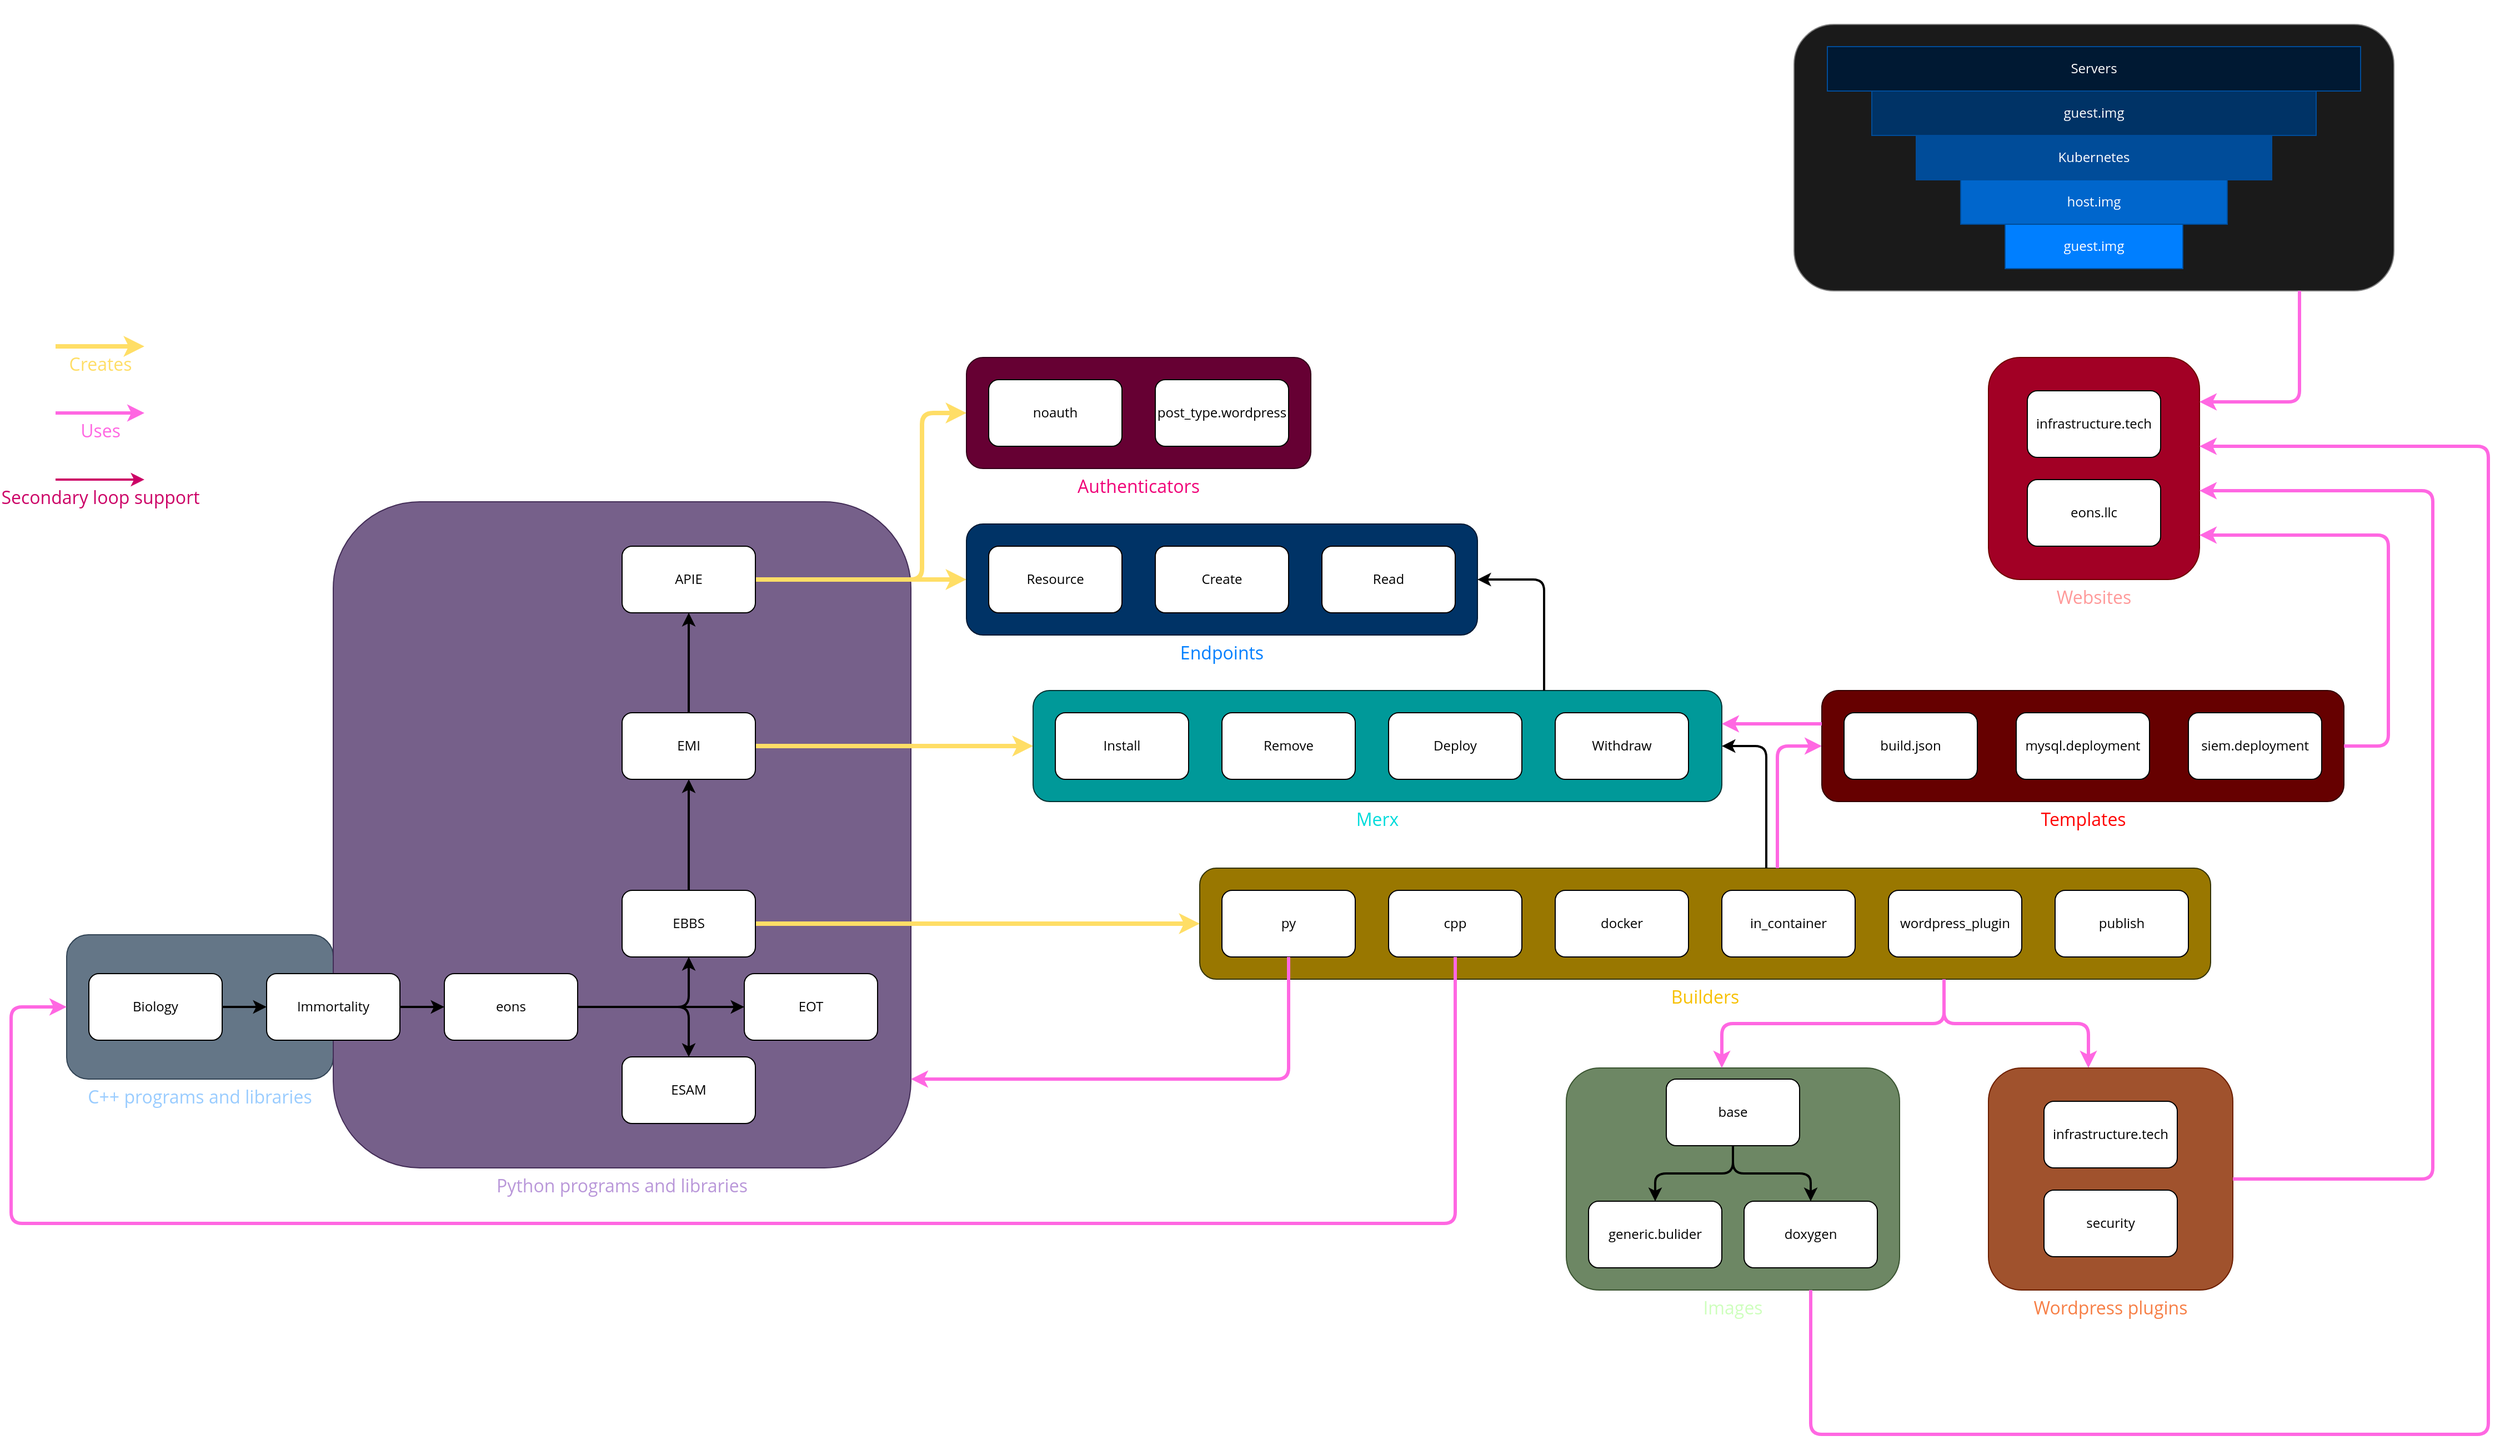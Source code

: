 <mxfile>
    <diagram id="HxWeZkBMZzglkSYcSrte" name="Page-1">
        <mxGraphModel dx="1662" dy="945" grid="1" gridSize="10" guides="1" tooltips="1" connect="1" arrows="1" fold="1" page="0" pageScale="1" pageWidth="850" pageHeight="1100" background="none" math="0" shadow="0">
            <root>
                <mxCell id="0"/>
                <mxCell id="1" parent="0"/>
                <mxCell id="10" value="C++ programs and libraries" style="group;labelPosition=center;verticalLabelPosition=bottom;align=center;verticalAlign=top;fontSize=16;fontColor=#99CCFF;fontFamily=Open Sans;fontSource=https%3A%2F%2Ffonts.googleapis.com%2Fcss%3Ffamily%3DOpen%2BSans;" parent="1" vertex="1" connectable="0">
                    <mxGeometry x="-290" y="560" width="240" height="130" as="geometry"/>
                </mxCell>
                <mxCell id="11" value="" style="rounded=1;whiteSpace=wrap;html=1;fillColor=#647687;strokeColor=#314354;fontFamily=Open Sans;fontSource=https%3A%2F%2Ffonts.googleapis.com%2Fcss%3Ffamily%3DOpen%2BSans;fontColor=#ffffff;" parent="10" vertex="1">
                    <mxGeometry width="240" height="130" as="geometry"/>
                </mxCell>
                <mxCell id="2osQ3PGrTZjhwpNe1hat-28" value="Websites" style="group;fontColor=#FF9999;fontSize=16;labelPosition=center;verticalLabelPosition=bottom;align=center;verticalAlign=top;fontFamily=Open Sans;fontSource=https%3A%2F%2Ffonts.googleapis.com%2Fcss%3Ffamily%3DOpen%2BSans;" parent="1" vertex="1" connectable="0">
                    <mxGeometry x="1440" y="40" width="190" height="200" as="geometry"/>
                </mxCell>
                <mxCell id="2osQ3PGrTZjhwpNe1hat-27" value="" style="rounded=1;whiteSpace=wrap;html=1;fillColor=#a20025;strokeColor=#6F0000;fontFamily=Open Sans;fontSource=https%3A%2F%2Ffonts.googleapis.com%2Fcss%3Ffamily%3DOpen%2BSans;fontColor=#ffffff;" parent="2osQ3PGrTZjhwpNe1hat-28" vertex="1">
                    <mxGeometry width="190" height="200" as="geometry"/>
                </mxCell>
                <mxCell id="2osQ3PGrTZjhwpNe1hat-11" value="eons.llc" style="rounded=1;whiteSpace=wrap;html=1;fontFamily=Open Sans;fontSource=https%3A%2F%2Ffonts.googleapis.com%2Fcss%3Ffamily%3DOpen%2BSans;" parent="2osQ3PGrTZjhwpNe1hat-28" vertex="1">
                    <mxGeometry x="35" y="110" width="120" height="60" as="geometry"/>
                </mxCell>
                <mxCell id="2osQ3PGrTZjhwpNe1hat-26" value="infrastructure.tech" style="rounded=1;whiteSpace=wrap;html=1;fontFamily=Open Sans;fontSource=https%3A%2F%2Ffonts.googleapis.com%2Fcss%3Ffamily%3DOpen%2BSans;" parent="2osQ3PGrTZjhwpNe1hat-28" vertex="1">
                    <mxGeometry x="35" y="30" width="120" height="60" as="geometry"/>
                </mxCell>
                <mxCell id="2osQ3PGrTZjhwpNe1hat-74" value="&lt;font&gt;Uses&lt;/font&gt;" style="endArrow=classic;html=1;rounded=1;fontSize=16;fontColor=#FF67E2;strokeColor=#FF67E2;strokeWidth=3;jumpStyle=arc;labelPosition=center;verticalLabelPosition=bottom;align=center;verticalAlign=top;labelBackgroundColor=none;fontFamily=Open Sans;fontSource=https%3A%2F%2Ffonts.googleapis.com%2Fcss%3Ffamily%3DOpen%2BSans;" parent="1" edge="1">
                    <mxGeometry width="50" height="50" relative="1" as="geometry">
                        <mxPoint x="-300" y="90" as="sourcePoint"/>
                        <mxPoint x="-220" y="90" as="targetPoint"/>
                    </mxGeometry>
                </mxCell>
                <mxCell id="2osQ3PGrTZjhwpNe1hat-76" value="Creates" style="endArrow=classic;html=1;rounded=1;fontSize=16;fontColor=#FFDE66;strokeColor=#FFDE66;strokeWidth=4;jumpStyle=arc;labelPosition=center;verticalLabelPosition=bottom;align=center;verticalAlign=top;labelBackgroundColor=none;fontFamily=Open Sans;fontSource=https%3A%2F%2Ffonts.googleapis.com%2Fcss%3Ffamily%3DOpen%2BSans;" parent="1" edge="1">
                    <mxGeometry width="50" height="50" relative="1" as="geometry">
                        <mxPoint x="-300" y="30" as="sourcePoint"/>
                        <mxPoint x="-220" y="30" as="targetPoint"/>
                    </mxGeometry>
                </mxCell>
                <mxCell id="2osQ3PGrTZjhwpNe1hat-77" value="&lt;font&gt;Secondary loop support&lt;/font&gt;" style="endArrow=classic;html=1;rounded=1;fontSize=16;fontColor=#CC0066;strokeColor=#CC0066;strokeWidth=2;jumpStyle=arc;labelPosition=center;verticalLabelPosition=bottom;align=center;verticalAlign=top;labelBackgroundColor=none;fontFamily=Open Sans;fontSource=https%3A%2F%2Ffonts.googleapis.com%2Fcss%3Ffamily%3DOpen%2BSans;" parent="1" edge="1">
                    <mxGeometry width="50" height="50" relative="1" as="geometry">
                        <mxPoint x="-300" y="150" as="sourcePoint"/>
                        <mxPoint x="-220" y="150" as="targetPoint"/>
                    </mxGeometry>
                </mxCell>
                <mxCell id="2osQ3PGrTZjhwpNe1hat-78" value="&lt;font&gt;Dependency&lt;/font&gt;" style="endArrow=classic;html=1;rounded=1;fontSize=16;fontColor=#FFFFFF;strokeColor=#FFFFFF;strokeWidth=2;jumpStyle=arc;labelPosition=center;verticalLabelPosition=bottom;align=center;verticalAlign=top;labelBackgroundColor=none;fontFamily=Open Sans;fontSource=https%3A%2F%2Ffonts.googleapis.com%2Fcss%3Ffamily%3DOpen%2BSans;" parent="1" edge="1">
                    <mxGeometry width="50" height="50" relative="1" as="geometry">
                        <mxPoint x="-300" y="207" as="sourcePoint"/>
                        <mxPoint x="-220" y="207" as="targetPoint"/>
                    </mxGeometry>
                </mxCell>
                <mxCell id="2osQ3PGrTZjhwpNe1hat-22" value="Python programs and libraries" style="rounded=1;whiteSpace=wrap;html=1;fillColor=#76608a;strokeColor=#432D57;fontFamily=Open Sans;fontSource=https%3A%2F%2Ffonts.googleapis.com%2Fcss%3Ffamily%3DOpen%2BSans;fontColor=#B997D9;verticalAlign=top;labelPosition=center;verticalLabelPosition=bottom;align=center;fontSize=16;" parent="1" vertex="1">
                    <mxGeometry x="-50" y="170" width="520" height="600" as="geometry"/>
                </mxCell>
                <mxCell id="7" style="edgeStyle=none;html=1;strokeWidth=2;" parent="1" source="2osQ3PGrTZjhwpNe1hat-1" target="6" edge="1">
                    <mxGeometry relative="1" as="geometry"/>
                </mxCell>
                <mxCell id="17" style="edgeStyle=none;html=1;strokeWidth=4;fontSize=16;fontColor=#FFDE66;labelBackgroundColor=none;fontFamily=Open Sans;verticalAlign=top;strokeColor=#FFDE66;fontSource=https%3A%2F%2Ffonts.googleapis.com%2Fcss%3Ffamily%3DOpen%2BSans;" parent="1" source="2osQ3PGrTZjhwpNe1hat-1" target="2osQ3PGrTZjhwpNe1hat-9" edge="1">
                    <mxGeometry relative="1" as="geometry"/>
                </mxCell>
                <mxCell id="2osQ3PGrTZjhwpNe1hat-1" value="EBBS" style="rounded=1;whiteSpace=wrap;html=1;fontFamily=Open Sans;fontSource=https%3A%2F%2Ffonts.googleapis.com%2Fcss%3Ffamily%3DOpen%2BSans;" parent="1" vertex="1">
                    <mxGeometry x="210" y="520" width="120" height="60" as="geometry"/>
                </mxCell>
                <mxCell id="2osQ3PGrTZjhwpNe1hat-30" style="edgeStyle=orthogonalEdgeStyle;rounded=1;orthogonalLoop=1;jettySize=auto;html=1;exitX=1;exitY=0.5;exitDx=0;exitDy=0;entryX=0.5;entryY=1;entryDx=0;entryDy=0;strokeWidth=2;fontFamily=Open Sans;fontSource=https%3A%2F%2Ffonts.googleapis.com%2Fcss%3Ffamily%3DOpen%2BSans;" parent="1" source="2osQ3PGrTZjhwpNe1hat-2" target="2osQ3PGrTZjhwpNe1hat-1" edge="1">
                    <mxGeometry relative="1" as="geometry"/>
                </mxCell>
                <mxCell id="2osQ3PGrTZjhwpNe1hat-2" value="eons" style="rounded=1;whiteSpace=wrap;html=1;fontFamily=Open Sans;fontSource=https%3A%2F%2Ffonts.googleapis.com%2Fcss%3Ffamily%3DOpen%2BSans;" parent="1" vertex="1">
                    <mxGeometry x="50" y="595" width="120" height="60" as="geometry"/>
                </mxCell>
                <mxCell id="2osQ3PGrTZjhwpNe1hat-8" value="ESAM" style="rounded=1;whiteSpace=wrap;html=1;fontFamily=Open Sans;fontSource=https%3A%2F%2Ffonts.googleapis.com%2Fcss%3Ffamily%3DOpen%2BSans;" parent="1" vertex="1">
                    <mxGeometry x="210" y="670" width="120" height="60" as="geometry"/>
                </mxCell>
                <mxCell id="2osQ3PGrTZjhwpNe1hat-31" style="edgeStyle=orthogonalEdgeStyle;rounded=1;orthogonalLoop=1;jettySize=auto;html=1;exitX=1;exitY=0.5;exitDx=0;exitDy=0;entryX=0.5;entryY=0;entryDx=0;entryDy=0;strokeWidth=2;fontFamily=Open Sans;fontSource=https%3A%2F%2Ffonts.googleapis.com%2Fcss%3Ffamily%3DOpen%2BSans;" parent="1" source="2osQ3PGrTZjhwpNe1hat-2" target="2osQ3PGrTZjhwpNe1hat-8" edge="1">
                    <mxGeometry relative="1" as="geometry"/>
                </mxCell>
                <mxCell id="2osQ3PGrTZjhwpNe1hat-34" value="EOT" style="rounded=1;whiteSpace=wrap;html=1;fontFamily=Open Sans;fontSource=https%3A%2F%2Ffonts.googleapis.com%2Fcss%3Ffamily%3DOpen%2BSans;" parent="1" vertex="1">
                    <mxGeometry x="320" y="595" width="120" height="60" as="geometry"/>
                </mxCell>
                <mxCell id="2osQ3PGrTZjhwpNe1hat-35" style="edgeStyle=orthogonalEdgeStyle;rounded=1;orthogonalLoop=1;jettySize=auto;html=1;exitX=1;exitY=0.5;exitDx=0;exitDy=0;entryX=0;entryY=0.5;entryDx=0;entryDy=0;strokeWidth=2;fontFamily=Open Sans;fontSource=https%3A%2F%2Ffonts.googleapis.com%2Fcss%3Ffamily%3DOpen%2BSans;" parent="1" source="2osQ3PGrTZjhwpNe1hat-2" target="2osQ3PGrTZjhwpNe1hat-34" edge="1">
                    <mxGeometry relative="1" as="geometry"/>
                </mxCell>
                <mxCell id="4" style="edgeStyle=none;html=1;strokeWidth=2;" parent="1" source="2" target="3" edge="1">
                    <mxGeometry relative="1" as="geometry"/>
                </mxCell>
                <mxCell id="2" value="Biology" style="rounded=1;whiteSpace=wrap;html=1;fontFamily=Open Sans;fontSource=https%3A%2F%2Ffonts.googleapis.com%2Fcss%3Ffamily%3DOpen%2BSans;" parent="1" vertex="1">
                    <mxGeometry x="-270" y="595" width="120" height="60" as="geometry"/>
                </mxCell>
                <mxCell id="5" style="edgeStyle=none;html=1;strokeWidth=2;" parent="1" source="3" target="2osQ3PGrTZjhwpNe1hat-2" edge="1">
                    <mxGeometry relative="1" as="geometry"/>
                </mxCell>
                <mxCell id="3" value="Immortality" style="rounded=1;whiteSpace=wrap;html=1;fontFamily=Open Sans;fontSource=https%3A%2F%2Ffonts.googleapis.com%2Fcss%3Ffamily%3DOpen%2BSans;" parent="1" vertex="1">
                    <mxGeometry x="-110" y="595" width="120" height="60" as="geometry"/>
                </mxCell>
                <mxCell id="9" style="edgeStyle=none;html=1;strokeWidth=2;" parent="1" source="6" target="8" edge="1">
                    <mxGeometry relative="1" as="geometry"/>
                </mxCell>
                <mxCell id="29" style="edgeStyle=none;html=1;labelBackgroundColor=none;fontSize=16;fontFamily=Open Sans;verticalAlign=top;strokeColor=#FFDE66;fontColor=#FFDE66;strokeWidth=4;fontSource=https%3A%2F%2Ffonts.googleapis.com%2Fcss%3Ffamily%3DOpen%2BSans;" edge="1" parent="1" source="6" target="20">
                    <mxGeometry relative="1" as="geometry"/>
                </mxCell>
                <mxCell id="6" value="EMI" style="rounded=1;whiteSpace=wrap;html=1;fontFamily=Open Sans;fontSource=https%3A%2F%2Ffonts.googleapis.com%2Fcss%3Ffamily%3DOpen%2BSans;" parent="1" vertex="1">
                    <mxGeometry x="210" y="360" width="120" height="60" as="geometry"/>
                </mxCell>
                <mxCell id="42" style="edgeStyle=orthogonalEdgeStyle;html=1;fontColor=#FFDE66;jumpStyle=arc;labelBackgroundColor=none;fontSize=16;fontFamily=Open Sans;verticalAlign=top;strokeColor=#FFDE66;strokeWidth=4;fontSource=https%3A%2F%2Ffonts.googleapis.com%2Fcss%3Ffamily%3DOpen%2BSans;" edge="1" parent="1" source="8" target="31">
                    <mxGeometry relative="1" as="geometry"/>
                </mxCell>
                <mxCell id="44" style="edgeStyle=orthogonalEdgeStyle;jumpStyle=arc;html=1;fontColor=#FFDE66;labelBackgroundColor=none;fontSize=16;fontFamily=Open Sans;verticalAlign=top;strokeColor=#FFDE66;strokeWidth=4;fontSource=https%3A%2F%2Ffonts.googleapis.com%2Fcss%3Ffamily%3DOpen%2BSans;" edge="1" parent="1" source="8" target="38">
                    <mxGeometry relative="1" as="geometry">
                        <Array as="points">
                            <mxPoint x="480" y="240"/>
                            <mxPoint x="480" y="90"/>
                        </Array>
                    </mxGeometry>
                </mxCell>
                <mxCell id="8" value="APIE" style="rounded=1;whiteSpace=wrap;html=1;fontFamily=Open Sans;fontSource=https%3A%2F%2Ffonts.googleapis.com%2Fcss%3Ffamily%3DOpen%2BSans;" parent="1" vertex="1">
                    <mxGeometry x="210" y="210" width="120" height="60" as="geometry"/>
                </mxCell>
                <mxCell id="27" value="" style="group" parent="1" vertex="1" connectable="0">
                    <mxGeometry x="730" y="500" width="910" height="100" as="geometry"/>
                </mxCell>
                <mxCell id="2osQ3PGrTZjhwpNe1hat-9" value="Builders" style="rounded=1;whiteSpace=wrap;html=1;fillColor=#997700;strokeColor=#333300;fontFamily=Open Sans;fontSource=https%3A%2F%2Ffonts.googleapis.com%2Fcss%3Ffamily%3DOpen%2BSans;fontColor=#F7C000;rotation=0;labelPosition=center;verticalLabelPosition=bottom;align=center;verticalAlign=top;fontSize=16;" parent="27" vertex="1">
                    <mxGeometry width="910" height="100" as="geometry"/>
                </mxCell>
                <mxCell id="2osQ3PGrTZjhwpNe1hat-3" value="py" style="rounded=1;whiteSpace=wrap;html=1;fontFamily=Open Sans;fontSource=https%3A%2F%2Ffonts.googleapis.com%2Fcss%3Ffamily%3DOpen%2BSans;" parent="27" vertex="1">
                    <mxGeometry x="20" y="20" width="120" height="60" as="geometry"/>
                </mxCell>
                <mxCell id="2osQ3PGrTZjhwpNe1hat-4" value="cpp" style="rounded=1;whiteSpace=wrap;html=1;fontFamily=Open Sans;fontSource=https%3A%2F%2Ffonts.googleapis.com%2Fcss%3Ffamily%3DOpen%2BSans;" parent="27" vertex="1">
                    <mxGeometry x="170" y="20" width="120" height="60" as="geometry"/>
                </mxCell>
                <mxCell id="2osQ3PGrTZjhwpNe1hat-5" value="docker" style="rounded=1;whiteSpace=wrap;html=1;fontFamily=Open Sans;fontSource=https%3A%2F%2Ffonts.googleapis.com%2Fcss%3Ffamily%3DOpen%2BSans;" parent="27" vertex="1">
                    <mxGeometry x="320" y="20" width="120" height="60" as="geometry"/>
                </mxCell>
                <mxCell id="2osQ3PGrTZjhwpNe1hat-6" value="in_container" style="rounded=1;whiteSpace=wrap;html=1;fontFamily=Open Sans;fontSource=https%3A%2F%2Ffonts.googleapis.com%2Fcss%3Ffamily%3DOpen%2BSans;" parent="27" vertex="1">
                    <mxGeometry x="470" y="20" width="120" height="60" as="geometry"/>
                </mxCell>
                <mxCell id="2osQ3PGrTZjhwpNe1hat-7" value="wordpress_plugin" style="rounded=1;whiteSpace=wrap;html=1;fontFamily=Open Sans;fontSource=https%3A%2F%2Ffonts.googleapis.com%2Fcss%3Ffamily%3DOpen%2BSans;" parent="27" vertex="1">
                    <mxGeometry x="620" y="20" width="120" height="60" as="geometry"/>
                </mxCell>
                <mxCell id="2osQ3PGrTZjhwpNe1hat-79" value="publish" style="rounded=1;whiteSpace=wrap;html=1;fontFamily=Open Sans;fontSource=https%3A%2F%2Ffonts.googleapis.com%2Fcss%3Ffamily%3DOpen%2BSans;" parent="27" vertex="1">
                    <mxGeometry x="770" y="20" width="120" height="60" as="geometry"/>
                </mxCell>
                <mxCell id="28" value="" style="group" parent="1" vertex="1" connectable="0">
                    <mxGeometry x="580" y="340" width="620" height="100" as="geometry"/>
                </mxCell>
                <mxCell id="20" value="Merx" style="rounded=1;whiteSpace=wrap;html=1;fillColor=#009999;strokeColor=#003333;fontFamily=Open Sans;fontSource=https%3A%2F%2Ffonts.googleapis.com%2Fcss%3Ffamily%3DOpen%2BSans;fontColor=#00DBDB;rotation=0;labelPosition=center;verticalLabelPosition=bottom;align=center;verticalAlign=top;fontSize=16;" parent="28" vertex="1">
                    <mxGeometry width="620" height="100" as="geometry"/>
                </mxCell>
                <mxCell id="21" value="Install" style="rounded=1;whiteSpace=wrap;html=1;fontFamily=Open Sans;fontSource=https%3A%2F%2Ffonts.googleapis.com%2Fcss%3Ffamily%3DOpen%2BSans;" parent="28" vertex="1">
                    <mxGeometry x="20" y="20" width="120" height="60" as="geometry"/>
                </mxCell>
                <mxCell id="22" value="Remove" style="rounded=1;whiteSpace=wrap;html=1;fontFamily=Open Sans;fontSource=https%3A%2F%2Ffonts.googleapis.com%2Fcss%3Ffamily%3DOpen%2BSans;" parent="28" vertex="1">
                    <mxGeometry x="170" y="20" width="120" height="60" as="geometry"/>
                </mxCell>
                <mxCell id="23" value="Deploy" style="rounded=1;whiteSpace=wrap;html=1;fontFamily=Open Sans;fontSource=https%3A%2F%2Ffonts.googleapis.com%2Fcss%3Ffamily%3DOpen%2BSans;" parent="28" vertex="1">
                    <mxGeometry x="320" y="20" width="120" height="60" as="geometry"/>
                </mxCell>
                <mxCell id="24" value="Withdraw" style="rounded=1;whiteSpace=wrap;html=1;fontFamily=Open Sans;fontSource=https%3A%2F%2Ffonts.googleapis.com%2Fcss%3Ffamily%3DOpen%2BSans;" parent="28" vertex="1">
                    <mxGeometry x="470" y="20" width="120" height="60" as="geometry"/>
                </mxCell>
                <mxCell id="36" value="" style="group" vertex="1" connectable="0" parent="1">
                    <mxGeometry x="520" y="190" width="460" height="100" as="geometry"/>
                </mxCell>
                <mxCell id="31" value="Endpoints" style="rounded=1;whiteSpace=wrap;html=1;fillColor=#003366;strokeColor=#001933;fontFamily=Open Sans;fontSource=https%3A%2F%2Ffonts.googleapis.com%2Fcss%3Ffamily%3DOpen%2BSans;fontColor=#007FFF;rotation=0;labelPosition=center;verticalLabelPosition=bottom;align=center;verticalAlign=top;fontSize=16;" vertex="1" parent="36">
                    <mxGeometry width="460" height="100" as="geometry"/>
                </mxCell>
                <mxCell id="32" value="Resource" style="rounded=1;whiteSpace=wrap;html=1;fontFamily=Open Sans;fontSource=https%3A%2F%2Ffonts.googleapis.com%2Fcss%3Ffamily%3DOpen%2BSans;" vertex="1" parent="36">
                    <mxGeometry x="20" y="20" width="120" height="60" as="geometry"/>
                </mxCell>
                <mxCell id="33" value="Create" style="rounded=1;whiteSpace=wrap;html=1;fontFamily=Open Sans;fontSource=https%3A%2F%2Ffonts.googleapis.com%2Fcss%3Ffamily%3DOpen%2BSans;" vertex="1" parent="36">
                    <mxGeometry x="170" y="20" width="120" height="60" as="geometry"/>
                </mxCell>
                <mxCell id="34" value="Read" style="rounded=1;whiteSpace=wrap;html=1;fontFamily=Open Sans;fontSource=https%3A%2F%2Ffonts.googleapis.com%2Fcss%3Ffamily%3DOpen%2BSans;" vertex="1" parent="36">
                    <mxGeometry x="320" y="20" width="120" height="60" as="geometry"/>
                </mxCell>
                <mxCell id="43" value="" style="group" vertex="1" connectable="0" parent="1">
                    <mxGeometry x="520" y="40" width="310" height="100" as="geometry"/>
                </mxCell>
                <mxCell id="38" value="Authenticators" style="rounded=1;whiteSpace=wrap;html=1;fillColor=#660033;strokeColor=#33001A;fontFamily=Open Sans;fontSource=https%3A%2F%2Ffonts.googleapis.com%2Fcss%3Ffamily%3DOpen%2BSans;fontColor=#F00078;rotation=0;labelPosition=center;verticalLabelPosition=bottom;align=center;verticalAlign=top;fontSize=16;" vertex="1" parent="43">
                    <mxGeometry width="310" height="100" as="geometry"/>
                </mxCell>
                <mxCell id="39" value="noauth" style="rounded=1;whiteSpace=wrap;html=1;fontFamily=Open Sans;fontSource=https%3A%2F%2Ffonts.googleapis.com%2Fcss%3Ffamily%3DOpen%2BSans;" vertex="1" parent="43">
                    <mxGeometry x="20" y="20" width="120" height="60" as="geometry"/>
                </mxCell>
                <mxCell id="40" value="post_type.wordpress" style="rounded=1;whiteSpace=wrap;html=1;fontFamily=Open Sans;fontSource=https%3A%2F%2Ffonts.googleapis.com%2Fcss%3Ffamily%3DOpen%2BSans;" vertex="1" parent="43">
                    <mxGeometry x="170" y="20" width="120" height="60" as="geometry"/>
                </mxCell>
                <mxCell id="47" value="" style="group" vertex="1" connectable="0" parent="1">
                    <mxGeometry x="1060" y="680" width="300" height="200" as="geometry"/>
                </mxCell>
                <mxCell id="2osQ3PGrTZjhwpNe1hat-14" value="Images" style="rounded=1;whiteSpace=wrap;html=1;fillColor=#6D8764;strokeColor=#3A5431;fontFamily=Open Sans;fontSource=https%3A%2F%2Ffonts.googleapis.com%2Fcss%3Ffamily%3DOpen%2BSans;fontColor=#CEFFBD;labelPosition=center;verticalLabelPosition=bottom;align=center;verticalAlign=top;fontSize=16;" parent="47" vertex="1">
                    <mxGeometry width="300" height="200" as="geometry"/>
                </mxCell>
                <mxCell id="2osQ3PGrTZjhwpNe1hat-12" value="generic.bulider" style="rounded=1;whiteSpace=wrap;html=1;fontFamily=Open Sans;fontSource=https%3A%2F%2Ffonts.googleapis.com%2Fcss%3Ffamily%3DOpen%2BSans;" parent="47" vertex="1">
                    <mxGeometry x="20" y="120" width="120" height="60" as="geometry"/>
                </mxCell>
                <mxCell id="2osQ3PGrTZjhwpNe1hat-51" style="edgeStyle=orthogonalEdgeStyle;rounded=1;jumpStyle=arc;orthogonalLoop=1;jettySize=auto;html=1;exitX=0.5;exitY=1;exitDx=0;exitDy=0;entryX=0.5;entryY=0;entryDx=0;entryDy=0;fontSize=16;fontColor=#006600;strokeWidth=2;fontFamily=Open Sans;fontSource=https%3A%2F%2Ffonts.googleapis.com%2Fcss%3Ffamily%3DOpen%2BSans;" parent="47" source="2osQ3PGrTZjhwpNe1hat-13" target="2osQ3PGrTZjhwpNe1hat-12" edge="1">
                    <mxGeometry relative="1" as="geometry"/>
                </mxCell>
                <mxCell id="2osQ3PGrTZjhwpNe1hat-13" value="base" style="rounded=1;whiteSpace=wrap;html=1;fontFamily=Open Sans;fontSource=https%3A%2F%2Ffonts.googleapis.com%2Fcss%3Ffamily%3DOpen%2BSans;" parent="47" vertex="1">
                    <mxGeometry x="90" y="10" width="120" height="60" as="geometry"/>
                </mxCell>
                <mxCell id="2osQ3PGrTZjhwpNe1hat-64" value="doxygen" style="rounded=1;whiteSpace=wrap;html=1;fontFamily=Open Sans;fontSource=https%3A%2F%2Ffonts.googleapis.com%2Fcss%3Ffamily%3DOpen%2BSans;" parent="47" vertex="1">
                    <mxGeometry x="160" y="120" width="120" height="60" as="geometry"/>
                </mxCell>
                <mxCell id="46" style="edgeStyle=orthogonalEdgeStyle;jumpStyle=arc;html=1;fontColor=default;strokeWidth=2;" edge="1" parent="47" source="2osQ3PGrTZjhwpNe1hat-13" target="2osQ3PGrTZjhwpNe1hat-64">
                    <mxGeometry relative="1" as="geometry"/>
                </mxCell>
                <mxCell id="48" style="edgeStyle=orthogonalEdgeStyle;jumpStyle=arc;html=1;fontSize=16;fontColor=#FF67E2;labelBackgroundColor=none;fontFamily=Open Sans;verticalAlign=top;strokeColor=#FF67E2;strokeWidth=3;fontSource=https%3A%2F%2Ffonts.googleapis.com%2Fcss%3Ffamily%3DOpen%2BSans;" edge="1" parent="1" source="2osQ3PGrTZjhwpNe1hat-9" target="2osQ3PGrTZjhwpNe1hat-14">
                    <mxGeometry relative="1" as="geometry">
                        <Array as="points">
                            <mxPoint x="1400" y="640"/>
                            <mxPoint x="1200" y="640"/>
                        </Array>
                    </mxGeometry>
                </mxCell>
                <mxCell id="49" style="edgeStyle=orthogonalEdgeStyle;jumpStyle=arc;html=1;fontSize=16;fontColor=#FF67E2;labelBackgroundColor=none;fontFamily=Open Sans;verticalAlign=top;strokeColor=#FF67E2;strokeWidth=3;fontSource=https%3A%2F%2Ffonts.googleapis.com%2Fcss%3Ffamily%3DOpen%2BSans;" edge="1" parent="1" source="2osQ3PGrTZjhwpNe1hat-9" target="2osQ3PGrTZjhwpNe1hat-20">
                    <mxGeometry relative="1" as="geometry">
                        <Array as="points">
                            <mxPoint x="1400" y="640"/>
                            <mxPoint x="1530" y="640"/>
                        </Array>
                    </mxGeometry>
                </mxCell>
                <mxCell id="51" value="" style="group" vertex="1" connectable="0" parent="1">
                    <mxGeometry x="1440" y="680" width="220" height="200" as="geometry"/>
                </mxCell>
                <mxCell id="2osQ3PGrTZjhwpNe1hat-20" value="Wordpress plugins" style="rounded=1;whiteSpace=wrap;html=1;fillColor=#a0522d;strokeColor=#6D1F00;fontFamily=Open Sans;fontSource=https%3A%2F%2Ffonts.googleapis.com%2Fcss%3Ffamily%3DOpen%2BSans;fontColor=#F77F46;labelPosition=center;verticalLabelPosition=bottom;align=center;verticalAlign=top;fontSize=16;" parent="51" vertex="1">
                    <mxGeometry width="220" height="200" as="geometry"/>
                </mxCell>
                <mxCell id="2osQ3PGrTZjhwpNe1hat-17" value="infrastructure.tech" style="rounded=1;whiteSpace=wrap;html=1;fontFamily=Open Sans;fontSource=https%3A%2F%2Ffonts.googleapis.com%2Fcss%3Ffamily%3DOpen%2BSans;" parent="51" vertex="1">
                    <mxGeometry x="50" y="30" width="120" height="60" as="geometry"/>
                </mxCell>
                <mxCell id="50" value="security" style="rounded=1;whiteSpace=wrap;html=1;fontFamily=Open Sans;fontSource=https%3A%2F%2Ffonts.googleapis.com%2Fcss%3Ffamily%3DOpen%2BSans;" vertex="1" parent="51">
                    <mxGeometry x="50" y="110" width="120" height="60" as="geometry"/>
                </mxCell>
                <mxCell id="52" style="edgeStyle=orthogonalEdgeStyle;jumpStyle=arc;html=1;fontSize=16;fontColor=#FF67E2;labelBackgroundColor=none;fontFamily=Open Sans;verticalAlign=top;strokeColor=#FF67E2;strokeWidth=3;fontSource=https%3A%2F%2Ffonts.googleapis.com%2Fcss%3Ffamily%3DOpen%2BSans;" edge="1" parent="1" source="2osQ3PGrTZjhwpNe1hat-3" target="2osQ3PGrTZjhwpNe1hat-22">
                    <mxGeometry relative="1" as="geometry">
                        <Array as="points">
                            <mxPoint x="810" y="690"/>
                        </Array>
                    </mxGeometry>
                </mxCell>
                <mxCell id="53" style="edgeStyle=orthogonalEdgeStyle;jumpStyle=arc;html=1;fontSize=16;fontColor=#FF67E2;labelBackgroundColor=none;fontFamily=Open Sans;verticalAlign=top;strokeColor=#FF67E2;strokeWidth=3;fontSource=https%3A%2F%2Ffonts.googleapis.com%2Fcss%3Ffamily%3DOpen%2BSans;" edge="1" parent="1" source="2osQ3PGrTZjhwpNe1hat-4" target="11">
                    <mxGeometry relative="1" as="geometry">
                        <Array as="points">
                            <mxPoint x="960" y="820"/>
                            <mxPoint x="-340" y="820"/>
                            <mxPoint x="-340" y="625"/>
                        </Array>
                    </mxGeometry>
                </mxCell>
                <mxCell id="55" style="edgeStyle=orthogonalEdgeStyle;jumpStyle=arc;html=1;fontSize=11;fontColor=default;labelBackgroundColor=default;fontFamily=Helvetica;verticalAlign=middle;strokeColor=default;strokeWidth=2;fontSource=https%3A%2F%2Ffonts.googleapis.com%2Fcss%3Ffamily%3DOpen%2BSans;" edge="1" parent="1" source="2osQ3PGrTZjhwpNe1hat-9" target="20">
                    <mxGeometry relative="1" as="geometry">
                        <Array as="points">
                            <mxPoint x="1240" y="390"/>
                        </Array>
                    </mxGeometry>
                </mxCell>
                <mxCell id="56" style="edgeStyle=orthogonalEdgeStyle;jumpStyle=arc;html=1;fontSize=11;fontColor=default;labelBackgroundColor=default;fontFamily=Helvetica;verticalAlign=middle;strokeColor=default;strokeWidth=2;fontSource=https%3A%2F%2Ffonts.googleapis.com%2Fcss%3Ffamily%3DOpen%2BSans;" edge="1" parent="1" source="20" target="31">
                    <mxGeometry relative="1" as="geometry">
                        <Array as="points">
                            <mxPoint x="1040" y="240"/>
                        </Array>
                    </mxGeometry>
                </mxCell>
                <mxCell id="66" style="edgeStyle=orthogonalEdgeStyle;jumpStyle=arc;html=1;fontSize=16;fontColor=#FF67E2;labelBackgroundColor=none;fontFamily=Open Sans;verticalAlign=top;strokeColor=#FF67E2;strokeWidth=3;fontSource=https%3A%2F%2Ffonts.googleapis.com%2Fcss%3Ffamily%3DOpen%2BSans;" edge="1" parent="1" source="2osQ3PGrTZjhwpNe1hat-9" target="65">
                    <mxGeometry relative="1" as="geometry">
                        <Array as="points">
                            <mxPoint x="1250" y="390"/>
                        </Array>
                    </mxGeometry>
                </mxCell>
                <mxCell id="72" value="" style="group" vertex="1" connectable="0" parent="1">
                    <mxGeometry x="1290" y="340" width="470" height="100" as="geometry"/>
                </mxCell>
                <mxCell id="65" value="Templates" style="rounded=1;html=1;fillColor=#660000;strokeColor=#330000;fontFamily=Open Sans;fontSource=https%3A%2F%2Ffonts.googleapis.com%2Fcss%3Ffamily%3DOpen%2BSans;fontColor=#FF0000;labelPosition=center;verticalLabelPosition=bottom;align=center;verticalAlign=top;fontSize=16;" vertex="1" parent="72">
                    <mxGeometry width="470" height="100" as="geometry"/>
                </mxCell>
                <mxCell id="69" value="build.json" style="rounded=1;whiteSpace=wrap;html=1;fontFamily=Open Sans;fontSource=https%3A%2F%2Ffonts.googleapis.com%2Fcss%3Ffamily%3DOpen%2BSans;" vertex="1" parent="72">
                    <mxGeometry x="20" y="20" width="120" height="60" as="geometry"/>
                </mxCell>
                <mxCell id="70" value="siem.deployment" style="rounded=1;whiteSpace=wrap;html=1;fontFamily=Open Sans;fontSource=https%3A%2F%2Ffonts.googleapis.com%2Fcss%3Ffamily%3DOpen%2BSans;" vertex="1" parent="72">
                    <mxGeometry x="330" y="20" width="120" height="60" as="geometry"/>
                </mxCell>
                <mxCell id="71" value="mysql.deployment" style="rounded=1;whiteSpace=wrap;html=1;fontFamily=Open Sans;fontSource=https%3A%2F%2Ffonts.googleapis.com%2Fcss%3Ffamily%3DOpen%2BSans;" vertex="1" parent="72">
                    <mxGeometry x="175" y="20" width="120" height="60" as="geometry"/>
                </mxCell>
                <mxCell id="73" style="edgeStyle=orthogonalEdgeStyle;jumpStyle=arc;html=1;fontSize=16;fontColor=#FF67E2;labelBackgroundColor=none;fontFamily=Open Sans;verticalAlign=top;strokeColor=#FF67E2;strokeWidth=3;fontSource=https%3A%2F%2Ffonts.googleapis.com%2Fcss%3Ffamily%3DOpen%2BSans;" edge="1" parent="1" source="65" target="20">
                    <mxGeometry relative="1" as="geometry">
                        <Array as="points">
                            <mxPoint x="1250" y="370"/>
                            <mxPoint x="1250" y="370"/>
                        </Array>
                    </mxGeometry>
                </mxCell>
                <mxCell id="76" value="" style="group" vertex="1" connectable="0" parent="1">
                    <mxGeometry x="1265" y="-260" width="540" height="240" as="geometry"/>
                </mxCell>
                <mxCell id="74" value="Infrastructure Technologies" style="rounded=1;whiteSpace=wrap;html=1;strokeColor=#808080;fontSize=16;fontColor=#FFFFFF;fillColor=#1A1A1A;labelPosition=center;verticalLabelPosition=top;align=center;verticalAlign=bottom;" vertex="1" parent="76">
                    <mxGeometry width="540" height="240" as="geometry"/>
                </mxCell>
                <mxCell id="58" value="guest.img" style="rounded=0;whiteSpace=wrap;html=1;fillColor=#003366;strokeColor=#004C99;fontFamily=Open Sans;fontSource=https%3A%2F%2Ffonts.googleapis.com%2Fcss%3Ffamily%3DOpen%2BSans;fontColor=#ffffff;" vertex="1" parent="76">
                    <mxGeometry x="70" y="60" width="400" height="40" as="geometry"/>
                </mxCell>
                <mxCell id="61" value="Servers" style="rounded=0;whiteSpace=wrap;html=1;fillColor=#001933;strokeColor=#004C99;fontFamily=Open Sans;fontSource=https%3A%2F%2Ffonts.googleapis.com%2Fcss%3Ffamily%3DOpen%2BSans;fontColor=#ffffff;" vertex="1" parent="76">
                    <mxGeometry x="30" y="20" width="480" height="40" as="geometry"/>
                </mxCell>
                <mxCell id="62" value="Kubernetes" style="rounded=0;whiteSpace=wrap;html=1;fillColor=#004C99;strokeColor=#004C99;fontFamily=Open Sans;fontSource=https%3A%2F%2Ffonts.googleapis.com%2Fcss%3Ffamily%3DOpen%2BSans;fontColor=#ffffff;" vertex="1" parent="76">
                    <mxGeometry x="110" y="100" width="320" height="40" as="geometry"/>
                </mxCell>
                <mxCell id="63" value="host.img" style="rounded=0;whiteSpace=wrap;html=1;fillColor=#0066CC;strokeColor=#004C99;fontFamily=Open Sans;fontSource=https%3A%2F%2Ffonts.googleapis.com%2Fcss%3Ffamily%3DOpen%2BSans;fontColor=#ffffff;" vertex="1" parent="76">
                    <mxGeometry x="150" y="140" width="240" height="40" as="geometry"/>
                </mxCell>
                <mxCell id="64" value="guest.img" style="rounded=0;whiteSpace=wrap;html=1;fillColor=#007FFF;strokeColor=#004C99;fontFamily=Open Sans;fontSource=https%3A%2F%2Ffonts.googleapis.com%2Fcss%3Ffamily%3DOpen%2BSans;fontColor=#ffffff;" vertex="1" parent="76">
                    <mxGeometry x="190" y="180" width="160" height="40" as="geometry"/>
                </mxCell>
                <mxCell id="77" style="edgeStyle=orthogonalEdgeStyle;jumpStyle=arc;html=1;fontSize=16;fontColor=#FF67E2;labelBackgroundColor=none;fontFamily=Open Sans;verticalAlign=top;strokeColor=#FF67E2;strokeWidth=3;fontSource=https%3A%2F%2Ffonts.googleapis.com%2Fcss%3Ffamily%3DOpen%2BSans;" edge="1" parent="1" source="2osQ3PGrTZjhwpNe1hat-14" target="2osQ3PGrTZjhwpNe1hat-27">
                    <mxGeometry relative="1" as="geometry">
                        <Array as="points">
                            <mxPoint x="1280" y="1010"/>
                            <mxPoint x="1890" y="1010"/>
                            <mxPoint x="1890" y="120"/>
                        </Array>
                    </mxGeometry>
                </mxCell>
                <mxCell id="78" style="edgeStyle=orthogonalEdgeStyle;jumpStyle=arc;html=1;fontSize=16;fontColor=#FF67E2;labelBackgroundColor=none;fontFamily=Open Sans;verticalAlign=top;strokeColor=#FF67E2;strokeWidth=3;fontSource=https%3A%2F%2Ffonts.googleapis.com%2Fcss%3Ffamily%3DOpen%2BSans;" edge="1" parent="1" source="2osQ3PGrTZjhwpNe1hat-20" target="2osQ3PGrTZjhwpNe1hat-27">
                    <mxGeometry relative="1" as="geometry">
                        <Array as="points">
                            <mxPoint x="1840" y="780"/>
                            <mxPoint x="1840" y="160"/>
                        </Array>
                    </mxGeometry>
                </mxCell>
                <mxCell id="79" style="edgeStyle=orthogonalEdgeStyle;jumpStyle=arc;html=1;fontSize=16;fontColor=#FF67E2;labelBackgroundColor=none;fontFamily=Open Sans;verticalAlign=top;strokeColor=#FF67E2;strokeWidth=3;fontSource=https%3A%2F%2Ffonts.googleapis.com%2Fcss%3Ffamily%3DOpen%2BSans;" edge="1" parent="1" source="65" target="2osQ3PGrTZjhwpNe1hat-27">
                    <mxGeometry relative="1" as="geometry">
                        <Array as="points">
                            <mxPoint x="1800" y="390"/>
                            <mxPoint x="1800" y="200"/>
                        </Array>
                    </mxGeometry>
                </mxCell>
                <mxCell id="80" style="edgeStyle=orthogonalEdgeStyle;jumpStyle=arc;html=1;fontSize=16;fontColor=#FF67E2;labelBackgroundColor=none;fontFamily=Open Sans;verticalAlign=top;strokeColor=#FF67E2;strokeWidth=3;fontSource=https%3A%2F%2Ffonts.googleapis.com%2Fcss%3Ffamily%3DOpen%2BSans;" edge="1" parent="1" source="74" target="2osQ3PGrTZjhwpNe1hat-27">
                    <mxGeometry relative="1" as="geometry">
                        <Array as="points">
                            <mxPoint x="1720" y="80"/>
                        </Array>
                    </mxGeometry>
                </mxCell>
            </root>
        </mxGraphModel>
    </diagram>
</mxfile>